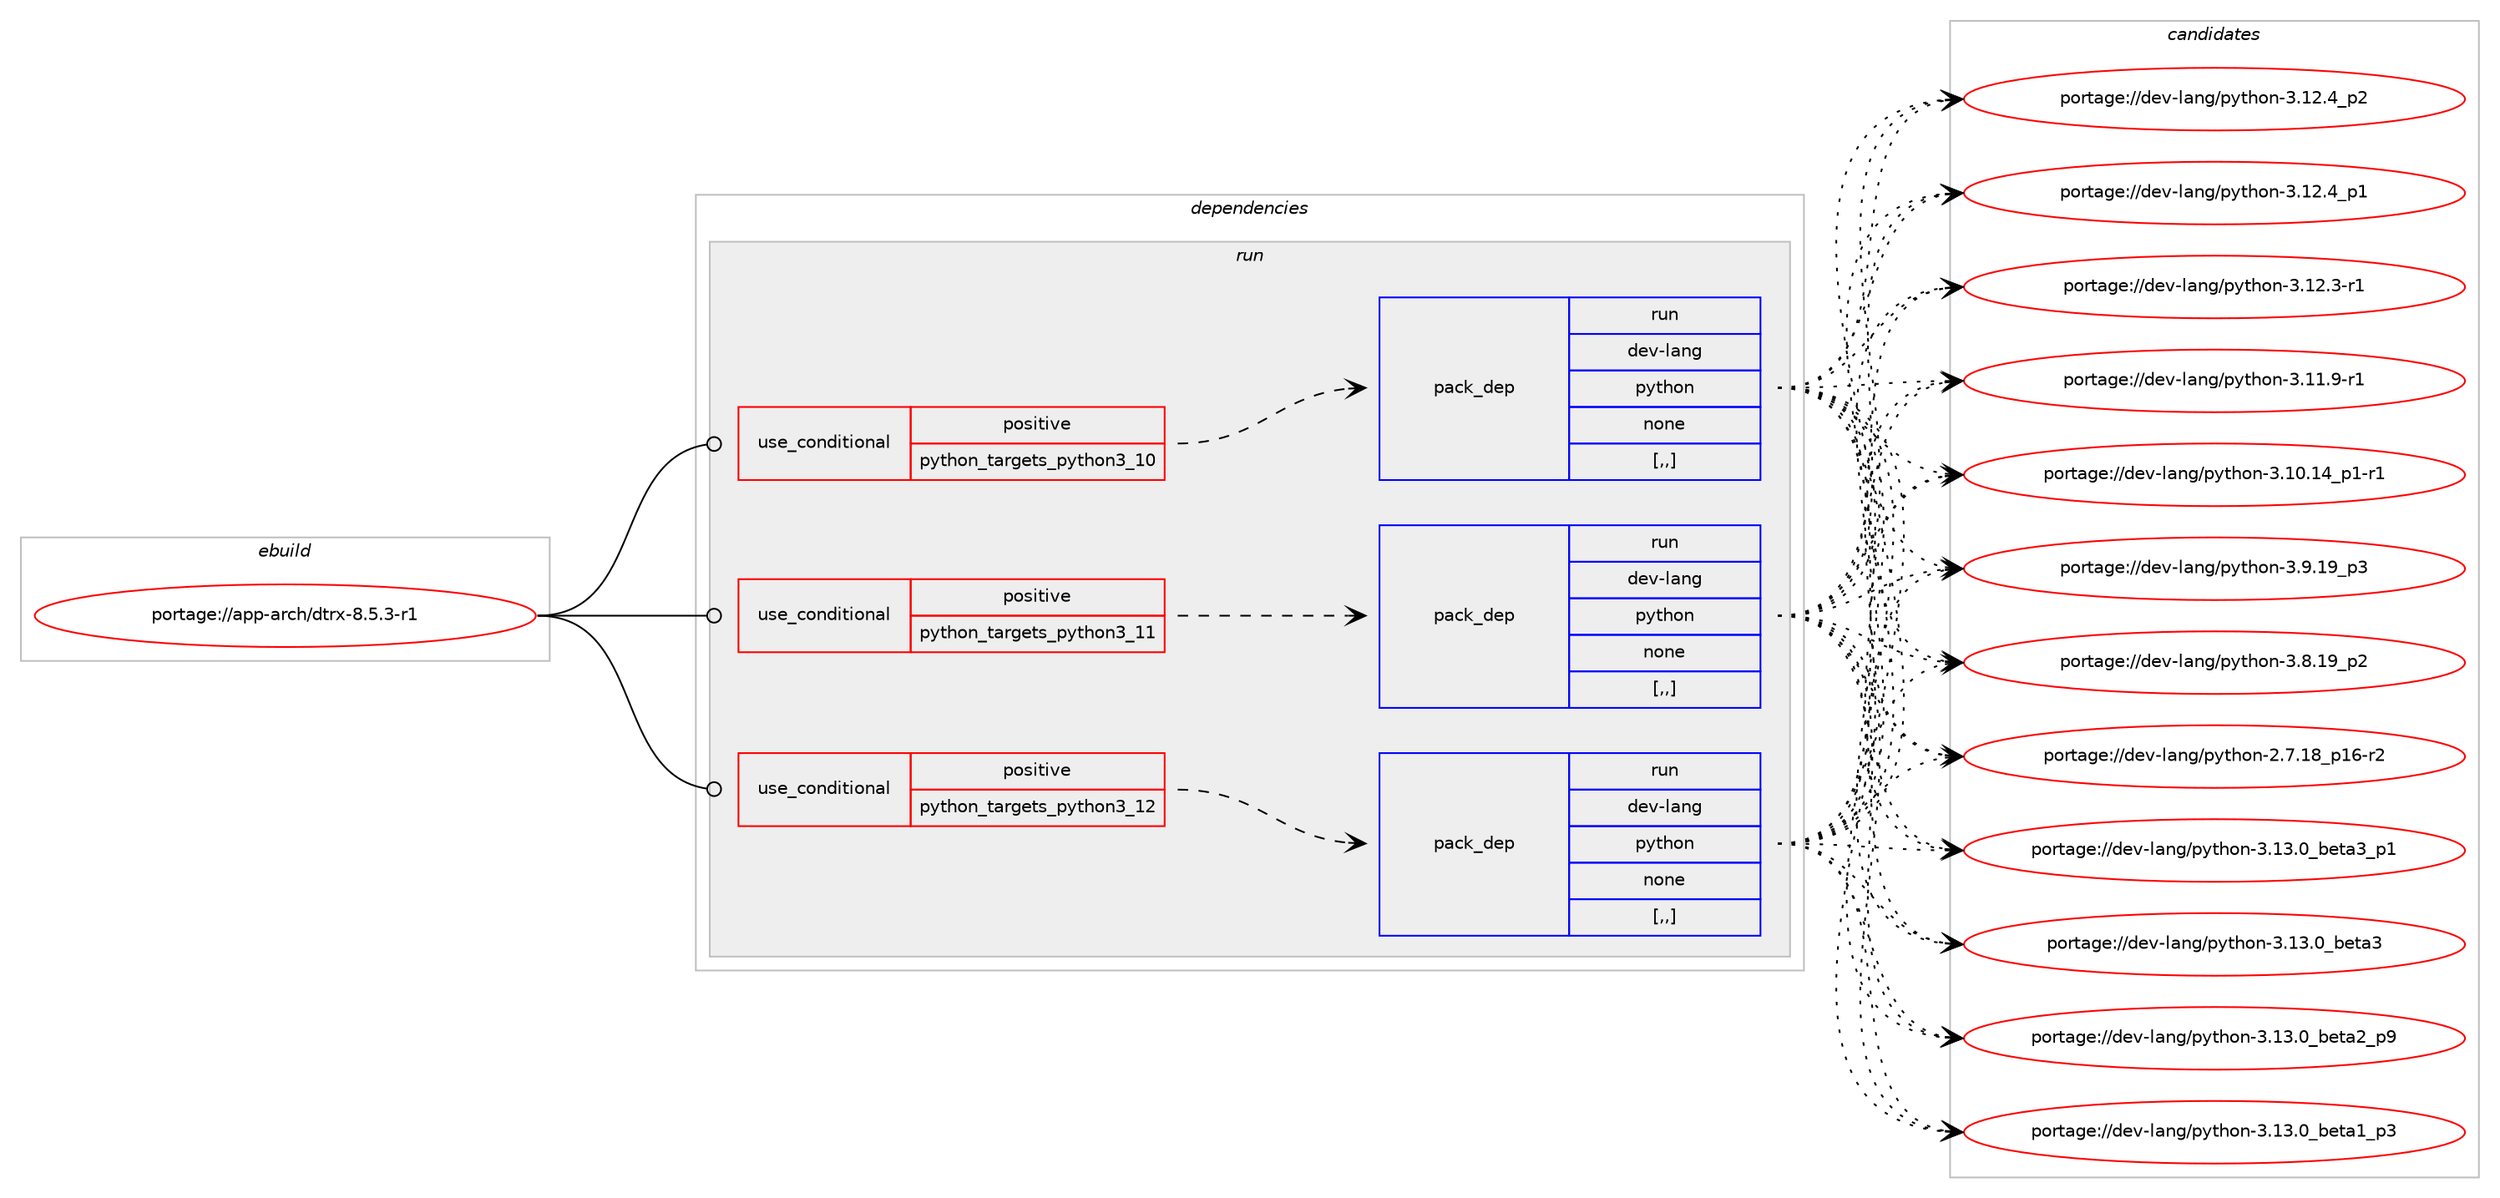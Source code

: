 digraph prolog {

# *************
# Graph options
# *************

newrank=true;
concentrate=true;
compound=true;
graph [rankdir=LR,fontname=Helvetica,fontsize=10,ranksep=1.5];#, ranksep=2.5, nodesep=0.2];
edge  [arrowhead=vee];
node  [fontname=Helvetica,fontsize=10];

# **********
# The ebuild
# **********

subgraph cluster_leftcol {
color=gray;
label=<<i>ebuild</i>>;
id [label="portage://app-arch/dtrx-8.5.3-r1", color=red, width=4, href="../app-arch/dtrx-8.5.3-r1.svg"];
}

# ****************
# The dependencies
# ****************

subgraph cluster_midcol {
color=gray;
label=<<i>dependencies</i>>;
subgraph cluster_compile {
fillcolor="#eeeeee";
style=filled;
label=<<i>compile</i>>;
}
subgraph cluster_compileandrun {
fillcolor="#eeeeee";
style=filled;
label=<<i>compile and run</i>>;
}
subgraph cluster_run {
fillcolor="#eeeeee";
style=filled;
label=<<i>run</i>>;
subgraph cond1842 {
dependency6887 [label=<<TABLE BORDER="0" CELLBORDER="1" CELLSPACING="0" CELLPADDING="4"><TR><TD ROWSPAN="3" CELLPADDING="10">use_conditional</TD></TR><TR><TD>positive</TD></TR><TR><TD>python_targets_python3_10</TD></TR></TABLE>>, shape=none, color=red];
subgraph pack5022 {
dependency6888 [label=<<TABLE BORDER="0" CELLBORDER="1" CELLSPACING="0" CELLPADDING="4" WIDTH="220"><TR><TD ROWSPAN="6" CELLPADDING="30">pack_dep</TD></TR><TR><TD WIDTH="110">run</TD></TR><TR><TD>dev-lang</TD></TR><TR><TD>python</TD></TR><TR><TD>none</TD></TR><TR><TD>[,,]</TD></TR></TABLE>>, shape=none, color=blue];
}
dependency6887:e -> dependency6888:w [weight=20,style="dashed",arrowhead="vee"];
}
id:e -> dependency6887:w [weight=20,style="solid",arrowhead="odot"];
subgraph cond1843 {
dependency6889 [label=<<TABLE BORDER="0" CELLBORDER="1" CELLSPACING="0" CELLPADDING="4"><TR><TD ROWSPAN="3" CELLPADDING="10">use_conditional</TD></TR><TR><TD>positive</TD></TR><TR><TD>python_targets_python3_11</TD></TR></TABLE>>, shape=none, color=red];
subgraph pack5023 {
dependency6890 [label=<<TABLE BORDER="0" CELLBORDER="1" CELLSPACING="0" CELLPADDING="4" WIDTH="220"><TR><TD ROWSPAN="6" CELLPADDING="30">pack_dep</TD></TR><TR><TD WIDTH="110">run</TD></TR><TR><TD>dev-lang</TD></TR><TR><TD>python</TD></TR><TR><TD>none</TD></TR><TR><TD>[,,]</TD></TR></TABLE>>, shape=none, color=blue];
}
dependency6889:e -> dependency6890:w [weight=20,style="dashed",arrowhead="vee"];
}
id:e -> dependency6889:w [weight=20,style="solid",arrowhead="odot"];
subgraph cond1844 {
dependency6891 [label=<<TABLE BORDER="0" CELLBORDER="1" CELLSPACING="0" CELLPADDING="4"><TR><TD ROWSPAN="3" CELLPADDING="10">use_conditional</TD></TR><TR><TD>positive</TD></TR><TR><TD>python_targets_python3_12</TD></TR></TABLE>>, shape=none, color=red];
subgraph pack5024 {
dependency6892 [label=<<TABLE BORDER="0" CELLBORDER="1" CELLSPACING="0" CELLPADDING="4" WIDTH="220"><TR><TD ROWSPAN="6" CELLPADDING="30">pack_dep</TD></TR><TR><TD WIDTH="110">run</TD></TR><TR><TD>dev-lang</TD></TR><TR><TD>python</TD></TR><TR><TD>none</TD></TR><TR><TD>[,,]</TD></TR></TABLE>>, shape=none, color=blue];
}
dependency6891:e -> dependency6892:w [weight=20,style="dashed",arrowhead="vee"];
}
id:e -> dependency6891:w [weight=20,style="solid",arrowhead="odot"];
}
}

# **************
# The candidates
# **************

subgraph cluster_choices {
rank=same;
color=gray;
label=<<i>candidates</i>>;

subgraph choice5022 {
color=black;
nodesep=1;
choice10010111845108971101034711212111610411111045514649514648959810111697519511249 [label="portage://dev-lang/python-3.13.0_beta3_p1", color=red, width=4,href="../dev-lang/python-3.13.0_beta3_p1.svg"];
choice1001011184510897110103471121211161041111104551464951464895981011169751 [label="portage://dev-lang/python-3.13.0_beta3", color=red, width=4,href="../dev-lang/python-3.13.0_beta3.svg"];
choice10010111845108971101034711212111610411111045514649514648959810111697509511257 [label="portage://dev-lang/python-3.13.0_beta2_p9", color=red, width=4,href="../dev-lang/python-3.13.0_beta2_p9.svg"];
choice10010111845108971101034711212111610411111045514649514648959810111697499511251 [label="portage://dev-lang/python-3.13.0_beta1_p3", color=red, width=4,href="../dev-lang/python-3.13.0_beta1_p3.svg"];
choice100101118451089711010347112121116104111110455146495046529511250 [label="portage://dev-lang/python-3.12.4_p2", color=red, width=4,href="../dev-lang/python-3.12.4_p2.svg"];
choice100101118451089711010347112121116104111110455146495046529511249 [label="portage://dev-lang/python-3.12.4_p1", color=red, width=4,href="../dev-lang/python-3.12.4_p1.svg"];
choice100101118451089711010347112121116104111110455146495046514511449 [label="portage://dev-lang/python-3.12.3-r1", color=red, width=4,href="../dev-lang/python-3.12.3-r1.svg"];
choice100101118451089711010347112121116104111110455146494946574511449 [label="portage://dev-lang/python-3.11.9-r1", color=red, width=4,href="../dev-lang/python-3.11.9-r1.svg"];
choice100101118451089711010347112121116104111110455146494846495295112494511449 [label="portage://dev-lang/python-3.10.14_p1-r1", color=red, width=4,href="../dev-lang/python-3.10.14_p1-r1.svg"];
choice100101118451089711010347112121116104111110455146574649579511251 [label="portage://dev-lang/python-3.9.19_p3", color=red, width=4,href="../dev-lang/python-3.9.19_p3.svg"];
choice100101118451089711010347112121116104111110455146564649579511250 [label="portage://dev-lang/python-3.8.19_p2", color=red, width=4,href="../dev-lang/python-3.8.19_p2.svg"];
choice100101118451089711010347112121116104111110455046554649569511249544511450 [label="portage://dev-lang/python-2.7.18_p16-r2", color=red, width=4,href="../dev-lang/python-2.7.18_p16-r2.svg"];
dependency6888:e -> choice10010111845108971101034711212111610411111045514649514648959810111697519511249:w [style=dotted,weight="100"];
dependency6888:e -> choice1001011184510897110103471121211161041111104551464951464895981011169751:w [style=dotted,weight="100"];
dependency6888:e -> choice10010111845108971101034711212111610411111045514649514648959810111697509511257:w [style=dotted,weight="100"];
dependency6888:e -> choice10010111845108971101034711212111610411111045514649514648959810111697499511251:w [style=dotted,weight="100"];
dependency6888:e -> choice100101118451089711010347112121116104111110455146495046529511250:w [style=dotted,weight="100"];
dependency6888:e -> choice100101118451089711010347112121116104111110455146495046529511249:w [style=dotted,weight="100"];
dependency6888:e -> choice100101118451089711010347112121116104111110455146495046514511449:w [style=dotted,weight="100"];
dependency6888:e -> choice100101118451089711010347112121116104111110455146494946574511449:w [style=dotted,weight="100"];
dependency6888:e -> choice100101118451089711010347112121116104111110455146494846495295112494511449:w [style=dotted,weight="100"];
dependency6888:e -> choice100101118451089711010347112121116104111110455146574649579511251:w [style=dotted,weight="100"];
dependency6888:e -> choice100101118451089711010347112121116104111110455146564649579511250:w [style=dotted,weight="100"];
dependency6888:e -> choice100101118451089711010347112121116104111110455046554649569511249544511450:w [style=dotted,weight="100"];
}
subgraph choice5023 {
color=black;
nodesep=1;
choice10010111845108971101034711212111610411111045514649514648959810111697519511249 [label="portage://dev-lang/python-3.13.0_beta3_p1", color=red, width=4,href="../dev-lang/python-3.13.0_beta3_p1.svg"];
choice1001011184510897110103471121211161041111104551464951464895981011169751 [label="portage://dev-lang/python-3.13.0_beta3", color=red, width=4,href="../dev-lang/python-3.13.0_beta3.svg"];
choice10010111845108971101034711212111610411111045514649514648959810111697509511257 [label="portage://dev-lang/python-3.13.0_beta2_p9", color=red, width=4,href="../dev-lang/python-3.13.0_beta2_p9.svg"];
choice10010111845108971101034711212111610411111045514649514648959810111697499511251 [label="portage://dev-lang/python-3.13.0_beta1_p3", color=red, width=4,href="../dev-lang/python-3.13.0_beta1_p3.svg"];
choice100101118451089711010347112121116104111110455146495046529511250 [label="portage://dev-lang/python-3.12.4_p2", color=red, width=4,href="../dev-lang/python-3.12.4_p2.svg"];
choice100101118451089711010347112121116104111110455146495046529511249 [label="portage://dev-lang/python-3.12.4_p1", color=red, width=4,href="../dev-lang/python-3.12.4_p1.svg"];
choice100101118451089711010347112121116104111110455146495046514511449 [label="portage://dev-lang/python-3.12.3-r1", color=red, width=4,href="../dev-lang/python-3.12.3-r1.svg"];
choice100101118451089711010347112121116104111110455146494946574511449 [label="portage://dev-lang/python-3.11.9-r1", color=red, width=4,href="../dev-lang/python-3.11.9-r1.svg"];
choice100101118451089711010347112121116104111110455146494846495295112494511449 [label="portage://dev-lang/python-3.10.14_p1-r1", color=red, width=4,href="../dev-lang/python-3.10.14_p1-r1.svg"];
choice100101118451089711010347112121116104111110455146574649579511251 [label="portage://dev-lang/python-3.9.19_p3", color=red, width=4,href="../dev-lang/python-3.9.19_p3.svg"];
choice100101118451089711010347112121116104111110455146564649579511250 [label="portage://dev-lang/python-3.8.19_p2", color=red, width=4,href="../dev-lang/python-3.8.19_p2.svg"];
choice100101118451089711010347112121116104111110455046554649569511249544511450 [label="portage://dev-lang/python-2.7.18_p16-r2", color=red, width=4,href="../dev-lang/python-2.7.18_p16-r2.svg"];
dependency6890:e -> choice10010111845108971101034711212111610411111045514649514648959810111697519511249:w [style=dotted,weight="100"];
dependency6890:e -> choice1001011184510897110103471121211161041111104551464951464895981011169751:w [style=dotted,weight="100"];
dependency6890:e -> choice10010111845108971101034711212111610411111045514649514648959810111697509511257:w [style=dotted,weight="100"];
dependency6890:e -> choice10010111845108971101034711212111610411111045514649514648959810111697499511251:w [style=dotted,weight="100"];
dependency6890:e -> choice100101118451089711010347112121116104111110455146495046529511250:w [style=dotted,weight="100"];
dependency6890:e -> choice100101118451089711010347112121116104111110455146495046529511249:w [style=dotted,weight="100"];
dependency6890:e -> choice100101118451089711010347112121116104111110455146495046514511449:w [style=dotted,weight="100"];
dependency6890:e -> choice100101118451089711010347112121116104111110455146494946574511449:w [style=dotted,weight="100"];
dependency6890:e -> choice100101118451089711010347112121116104111110455146494846495295112494511449:w [style=dotted,weight="100"];
dependency6890:e -> choice100101118451089711010347112121116104111110455146574649579511251:w [style=dotted,weight="100"];
dependency6890:e -> choice100101118451089711010347112121116104111110455146564649579511250:w [style=dotted,weight="100"];
dependency6890:e -> choice100101118451089711010347112121116104111110455046554649569511249544511450:w [style=dotted,weight="100"];
}
subgraph choice5024 {
color=black;
nodesep=1;
choice10010111845108971101034711212111610411111045514649514648959810111697519511249 [label="portage://dev-lang/python-3.13.0_beta3_p1", color=red, width=4,href="../dev-lang/python-3.13.0_beta3_p1.svg"];
choice1001011184510897110103471121211161041111104551464951464895981011169751 [label="portage://dev-lang/python-3.13.0_beta3", color=red, width=4,href="../dev-lang/python-3.13.0_beta3.svg"];
choice10010111845108971101034711212111610411111045514649514648959810111697509511257 [label="portage://dev-lang/python-3.13.0_beta2_p9", color=red, width=4,href="../dev-lang/python-3.13.0_beta2_p9.svg"];
choice10010111845108971101034711212111610411111045514649514648959810111697499511251 [label="portage://dev-lang/python-3.13.0_beta1_p3", color=red, width=4,href="../dev-lang/python-3.13.0_beta1_p3.svg"];
choice100101118451089711010347112121116104111110455146495046529511250 [label="portage://dev-lang/python-3.12.4_p2", color=red, width=4,href="../dev-lang/python-3.12.4_p2.svg"];
choice100101118451089711010347112121116104111110455146495046529511249 [label="portage://dev-lang/python-3.12.4_p1", color=red, width=4,href="../dev-lang/python-3.12.4_p1.svg"];
choice100101118451089711010347112121116104111110455146495046514511449 [label="portage://dev-lang/python-3.12.3-r1", color=red, width=4,href="../dev-lang/python-3.12.3-r1.svg"];
choice100101118451089711010347112121116104111110455146494946574511449 [label="portage://dev-lang/python-3.11.9-r1", color=red, width=4,href="../dev-lang/python-3.11.9-r1.svg"];
choice100101118451089711010347112121116104111110455146494846495295112494511449 [label="portage://dev-lang/python-3.10.14_p1-r1", color=red, width=4,href="../dev-lang/python-3.10.14_p1-r1.svg"];
choice100101118451089711010347112121116104111110455146574649579511251 [label="portage://dev-lang/python-3.9.19_p3", color=red, width=4,href="../dev-lang/python-3.9.19_p3.svg"];
choice100101118451089711010347112121116104111110455146564649579511250 [label="portage://dev-lang/python-3.8.19_p2", color=red, width=4,href="../dev-lang/python-3.8.19_p2.svg"];
choice100101118451089711010347112121116104111110455046554649569511249544511450 [label="portage://dev-lang/python-2.7.18_p16-r2", color=red, width=4,href="../dev-lang/python-2.7.18_p16-r2.svg"];
dependency6892:e -> choice10010111845108971101034711212111610411111045514649514648959810111697519511249:w [style=dotted,weight="100"];
dependency6892:e -> choice1001011184510897110103471121211161041111104551464951464895981011169751:w [style=dotted,weight="100"];
dependency6892:e -> choice10010111845108971101034711212111610411111045514649514648959810111697509511257:w [style=dotted,weight="100"];
dependency6892:e -> choice10010111845108971101034711212111610411111045514649514648959810111697499511251:w [style=dotted,weight="100"];
dependency6892:e -> choice100101118451089711010347112121116104111110455146495046529511250:w [style=dotted,weight="100"];
dependency6892:e -> choice100101118451089711010347112121116104111110455146495046529511249:w [style=dotted,weight="100"];
dependency6892:e -> choice100101118451089711010347112121116104111110455146495046514511449:w [style=dotted,weight="100"];
dependency6892:e -> choice100101118451089711010347112121116104111110455146494946574511449:w [style=dotted,weight="100"];
dependency6892:e -> choice100101118451089711010347112121116104111110455146494846495295112494511449:w [style=dotted,weight="100"];
dependency6892:e -> choice100101118451089711010347112121116104111110455146574649579511251:w [style=dotted,weight="100"];
dependency6892:e -> choice100101118451089711010347112121116104111110455146564649579511250:w [style=dotted,weight="100"];
dependency6892:e -> choice100101118451089711010347112121116104111110455046554649569511249544511450:w [style=dotted,weight="100"];
}
}

}
